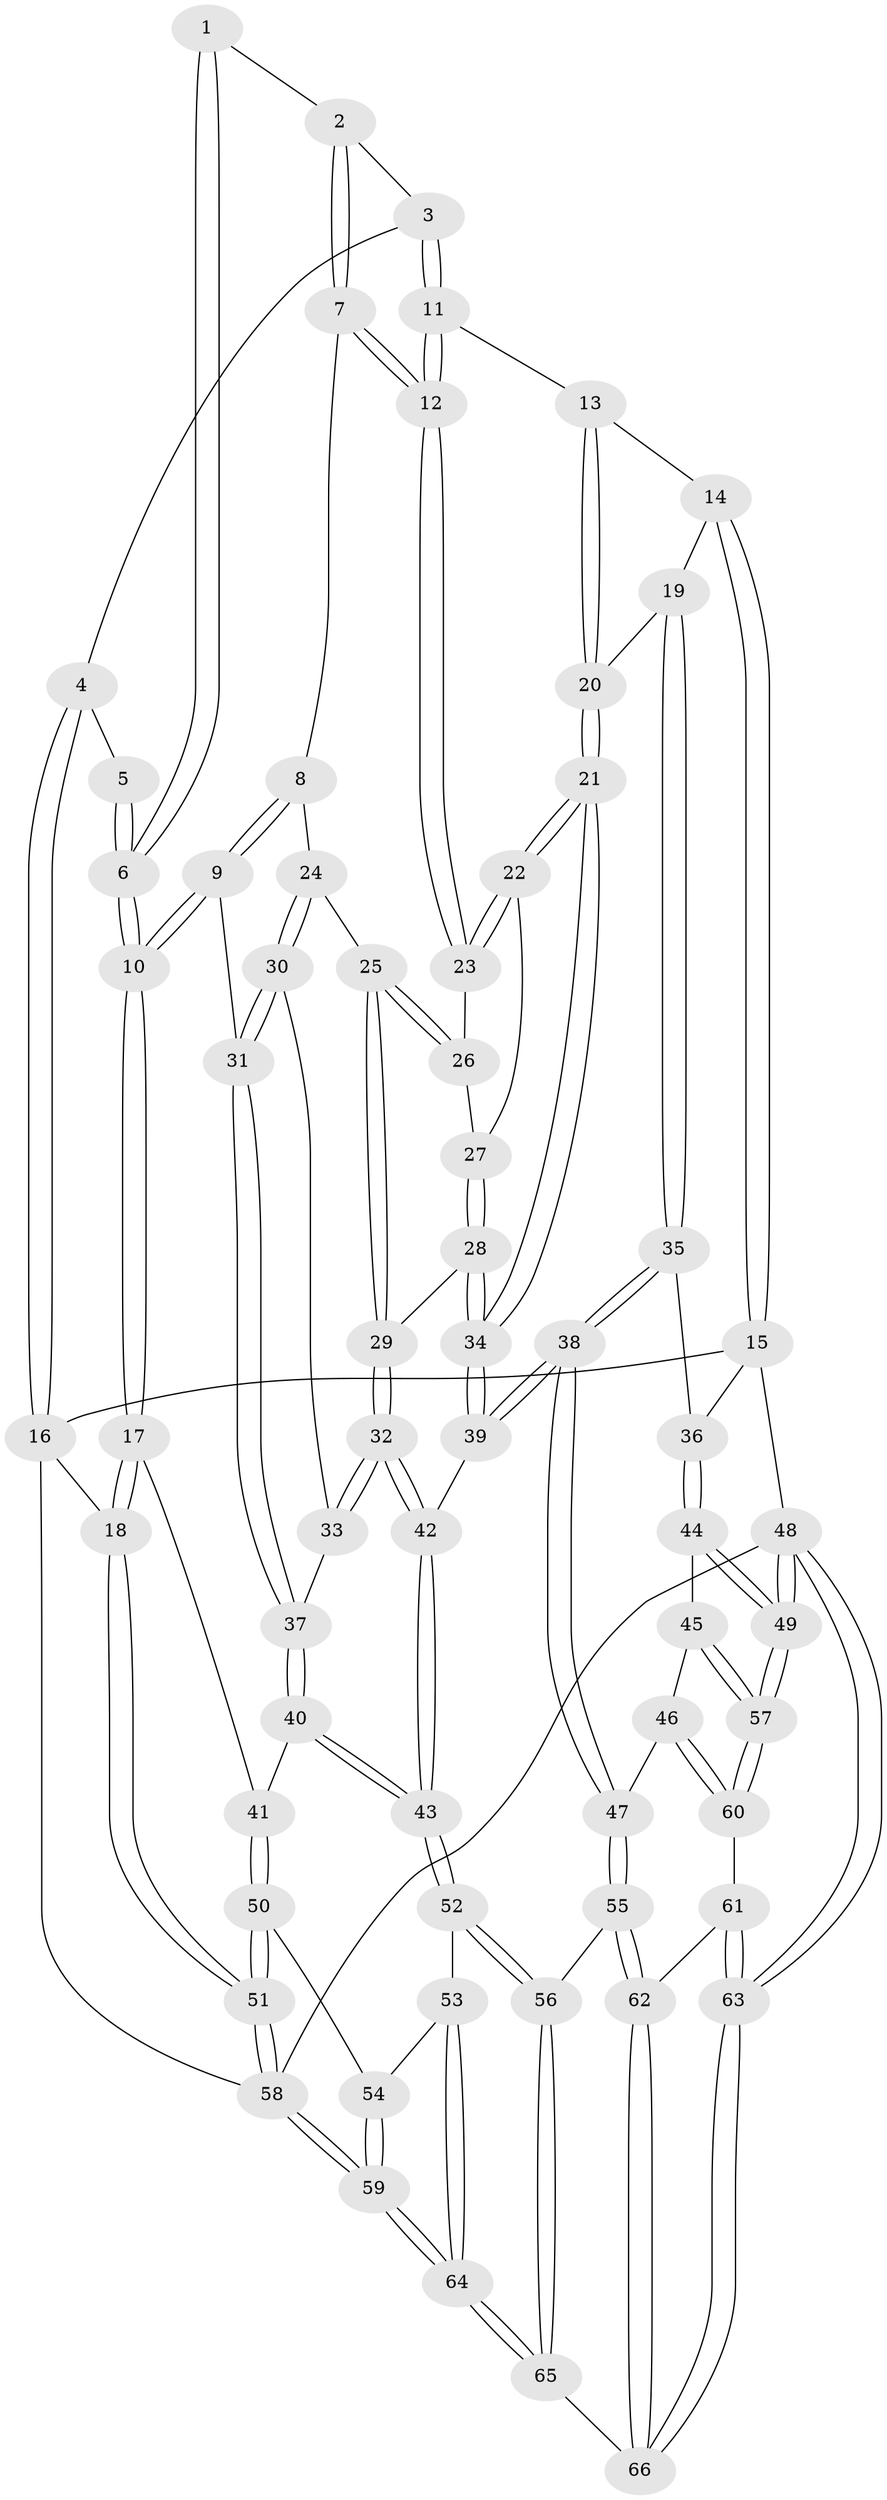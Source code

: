// Generated by graph-tools (version 1.1) at 2025/01/03/09/25 05:01:56]
// undirected, 66 vertices, 162 edges
graph export_dot {
graph [start="1"]
  node [color=gray90,style=filled];
  1 [pos="+0.25513140510030297+0.08951165462732366"];
  2 [pos="+0.27875040286637726+0.08671825781324682"];
  3 [pos="+0.3364048047407091+0"];
  4 [pos="+0+0"];
  5 [pos="+0+0"];
  6 [pos="+0.11798063427240907+0.12421539838539095"];
  7 [pos="+0.30378933892543136+0.1167126365871413"];
  8 [pos="+0.30498538184387+0.12472456353116214"];
  9 [pos="+0.12407396520285897+0.326659731527339"];
  10 [pos="+0.09064514637911472+0.3200193003428503"];
  11 [pos="+0.6672288366150428+0"];
  12 [pos="+0.5685332182089603+0.04878311431321153"];
  13 [pos="+0.6803018259566777+0"];
  14 [pos="+0.711000528833704+0"];
  15 [pos="+1+0"];
  16 [pos="+0+0"];
  17 [pos="+0+0.39594252883210906"];
  18 [pos="+0+0.41615200107749667"];
  19 [pos="+0.8865978800662491+0.31412671356200733"];
  20 [pos="+0.7625971045391413+0.3493118874522988"];
  21 [pos="+0.7147358779538228+0.3762864881763426"];
  22 [pos="+0.6654697717563834+0.3255142848736171"];
  23 [pos="+0.5440169315740778+0.19084860233191758"];
  24 [pos="+0.3830928662963223+0.2766309153075636"];
  25 [pos="+0.40577137888100895+0.274628988540638"];
  26 [pos="+0.45751908912919104+0.2504710094872928"];
  27 [pos="+0.5157415455869991+0.3547576930652877"];
  28 [pos="+0.5401540355631423+0.4430671693719459"];
  29 [pos="+0.48141834063103445+0.43326569556520467"];
  30 [pos="+0.3320122979198749+0.3159279493815549"];
  31 [pos="+0.19673524630420883+0.35373026882242875"];
  32 [pos="+0.40434591031331923+0.47859170469658496"];
  33 [pos="+0.38892458820263365+0.45453468209778264"];
  34 [pos="+0.6682124542591802+0.4955852210443693"];
  35 [pos="+1+0.33863297214106025"];
  36 [pos="+1+0.3379404212144053"];
  37 [pos="+0.23181210838972105+0.4417654458954119"];
  38 [pos="+0.7146380954757565+0.6469527881837115"];
  39 [pos="+0.67051805338232+0.5389829379318943"];
  40 [pos="+0.2682048740781661+0.5703785754842542"];
  41 [pos="+0.15427929974600046+0.564503210293974"];
  42 [pos="+0.3737825615765998+0.5836055746703934"];
  43 [pos="+0.3230550144009945+0.6323681096007251"];
  44 [pos="+1+0.4778741228621685"];
  45 [pos="+0.9300444712725132+0.6232109583212669"];
  46 [pos="+0.7295450166017106+0.6955497587239938"];
  47 [pos="+0.7219330430912612+0.6901688092994203"];
  48 [pos="+1+1"];
  49 [pos="+1+1"];
  50 [pos="+0.05784964789585227+0.7045259932849154"];
  51 [pos="+0+0.6466298857925059"];
  52 [pos="+0.3190992784680078+0.7486467249502368"];
  53 [pos="+0.2794957268486435+0.7661527148787248"];
  54 [pos="+0.11520703817763674+0.7310040963363761"];
  55 [pos="+0.5354427865203689+0.800268117720781"];
  56 [pos="+0.4299641983746188+0.8139553867062254"];
  57 [pos="+1+0.9415139847575773"];
  58 [pos="+0+1"];
  59 [pos="+0+1"];
  60 [pos="+0.7764894808928777+0.7542402685661016"];
  61 [pos="+0.7761186762038625+0.7569139630791338"];
  62 [pos="+0.6264663269233374+0.9990520810187439"];
  63 [pos="+0.7358839865167586+1"];
  64 [pos="+0+1"];
  65 [pos="+0.40741802420591033+1"];
  66 [pos="+0.7012866659460949+1"];
  1 -- 2;
  1 -- 6;
  1 -- 6;
  2 -- 3;
  2 -- 7;
  2 -- 7;
  3 -- 4;
  3 -- 11;
  3 -- 11;
  4 -- 5;
  4 -- 16;
  4 -- 16;
  5 -- 6;
  5 -- 6;
  6 -- 10;
  6 -- 10;
  7 -- 8;
  7 -- 12;
  7 -- 12;
  8 -- 9;
  8 -- 9;
  8 -- 24;
  9 -- 10;
  9 -- 10;
  9 -- 31;
  10 -- 17;
  10 -- 17;
  11 -- 12;
  11 -- 12;
  11 -- 13;
  12 -- 23;
  12 -- 23;
  13 -- 14;
  13 -- 20;
  13 -- 20;
  14 -- 15;
  14 -- 15;
  14 -- 19;
  15 -- 16;
  15 -- 36;
  15 -- 48;
  16 -- 18;
  16 -- 58;
  17 -- 18;
  17 -- 18;
  17 -- 41;
  18 -- 51;
  18 -- 51;
  19 -- 20;
  19 -- 35;
  19 -- 35;
  20 -- 21;
  20 -- 21;
  21 -- 22;
  21 -- 22;
  21 -- 34;
  21 -- 34;
  22 -- 23;
  22 -- 23;
  22 -- 27;
  23 -- 26;
  24 -- 25;
  24 -- 30;
  24 -- 30;
  25 -- 26;
  25 -- 26;
  25 -- 29;
  25 -- 29;
  26 -- 27;
  27 -- 28;
  27 -- 28;
  28 -- 29;
  28 -- 34;
  28 -- 34;
  29 -- 32;
  29 -- 32;
  30 -- 31;
  30 -- 31;
  30 -- 33;
  31 -- 37;
  31 -- 37;
  32 -- 33;
  32 -- 33;
  32 -- 42;
  32 -- 42;
  33 -- 37;
  34 -- 39;
  34 -- 39;
  35 -- 36;
  35 -- 38;
  35 -- 38;
  36 -- 44;
  36 -- 44;
  37 -- 40;
  37 -- 40;
  38 -- 39;
  38 -- 39;
  38 -- 47;
  38 -- 47;
  39 -- 42;
  40 -- 41;
  40 -- 43;
  40 -- 43;
  41 -- 50;
  41 -- 50;
  42 -- 43;
  42 -- 43;
  43 -- 52;
  43 -- 52;
  44 -- 45;
  44 -- 49;
  44 -- 49;
  45 -- 46;
  45 -- 57;
  45 -- 57;
  46 -- 47;
  46 -- 60;
  46 -- 60;
  47 -- 55;
  47 -- 55;
  48 -- 49;
  48 -- 49;
  48 -- 63;
  48 -- 63;
  48 -- 58;
  49 -- 57;
  49 -- 57;
  50 -- 51;
  50 -- 51;
  50 -- 54;
  51 -- 58;
  51 -- 58;
  52 -- 53;
  52 -- 56;
  52 -- 56;
  53 -- 54;
  53 -- 64;
  53 -- 64;
  54 -- 59;
  54 -- 59;
  55 -- 56;
  55 -- 62;
  55 -- 62;
  56 -- 65;
  56 -- 65;
  57 -- 60;
  57 -- 60;
  58 -- 59;
  58 -- 59;
  59 -- 64;
  59 -- 64;
  60 -- 61;
  61 -- 62;
  61 -- 63;
  61 -- 63;
  62 -- 66;
  62 -- 66;
  63 -- 66;
  63 -- 66;
  64 -- 65;
  64 -- 65;
  65 -- 66;
}
